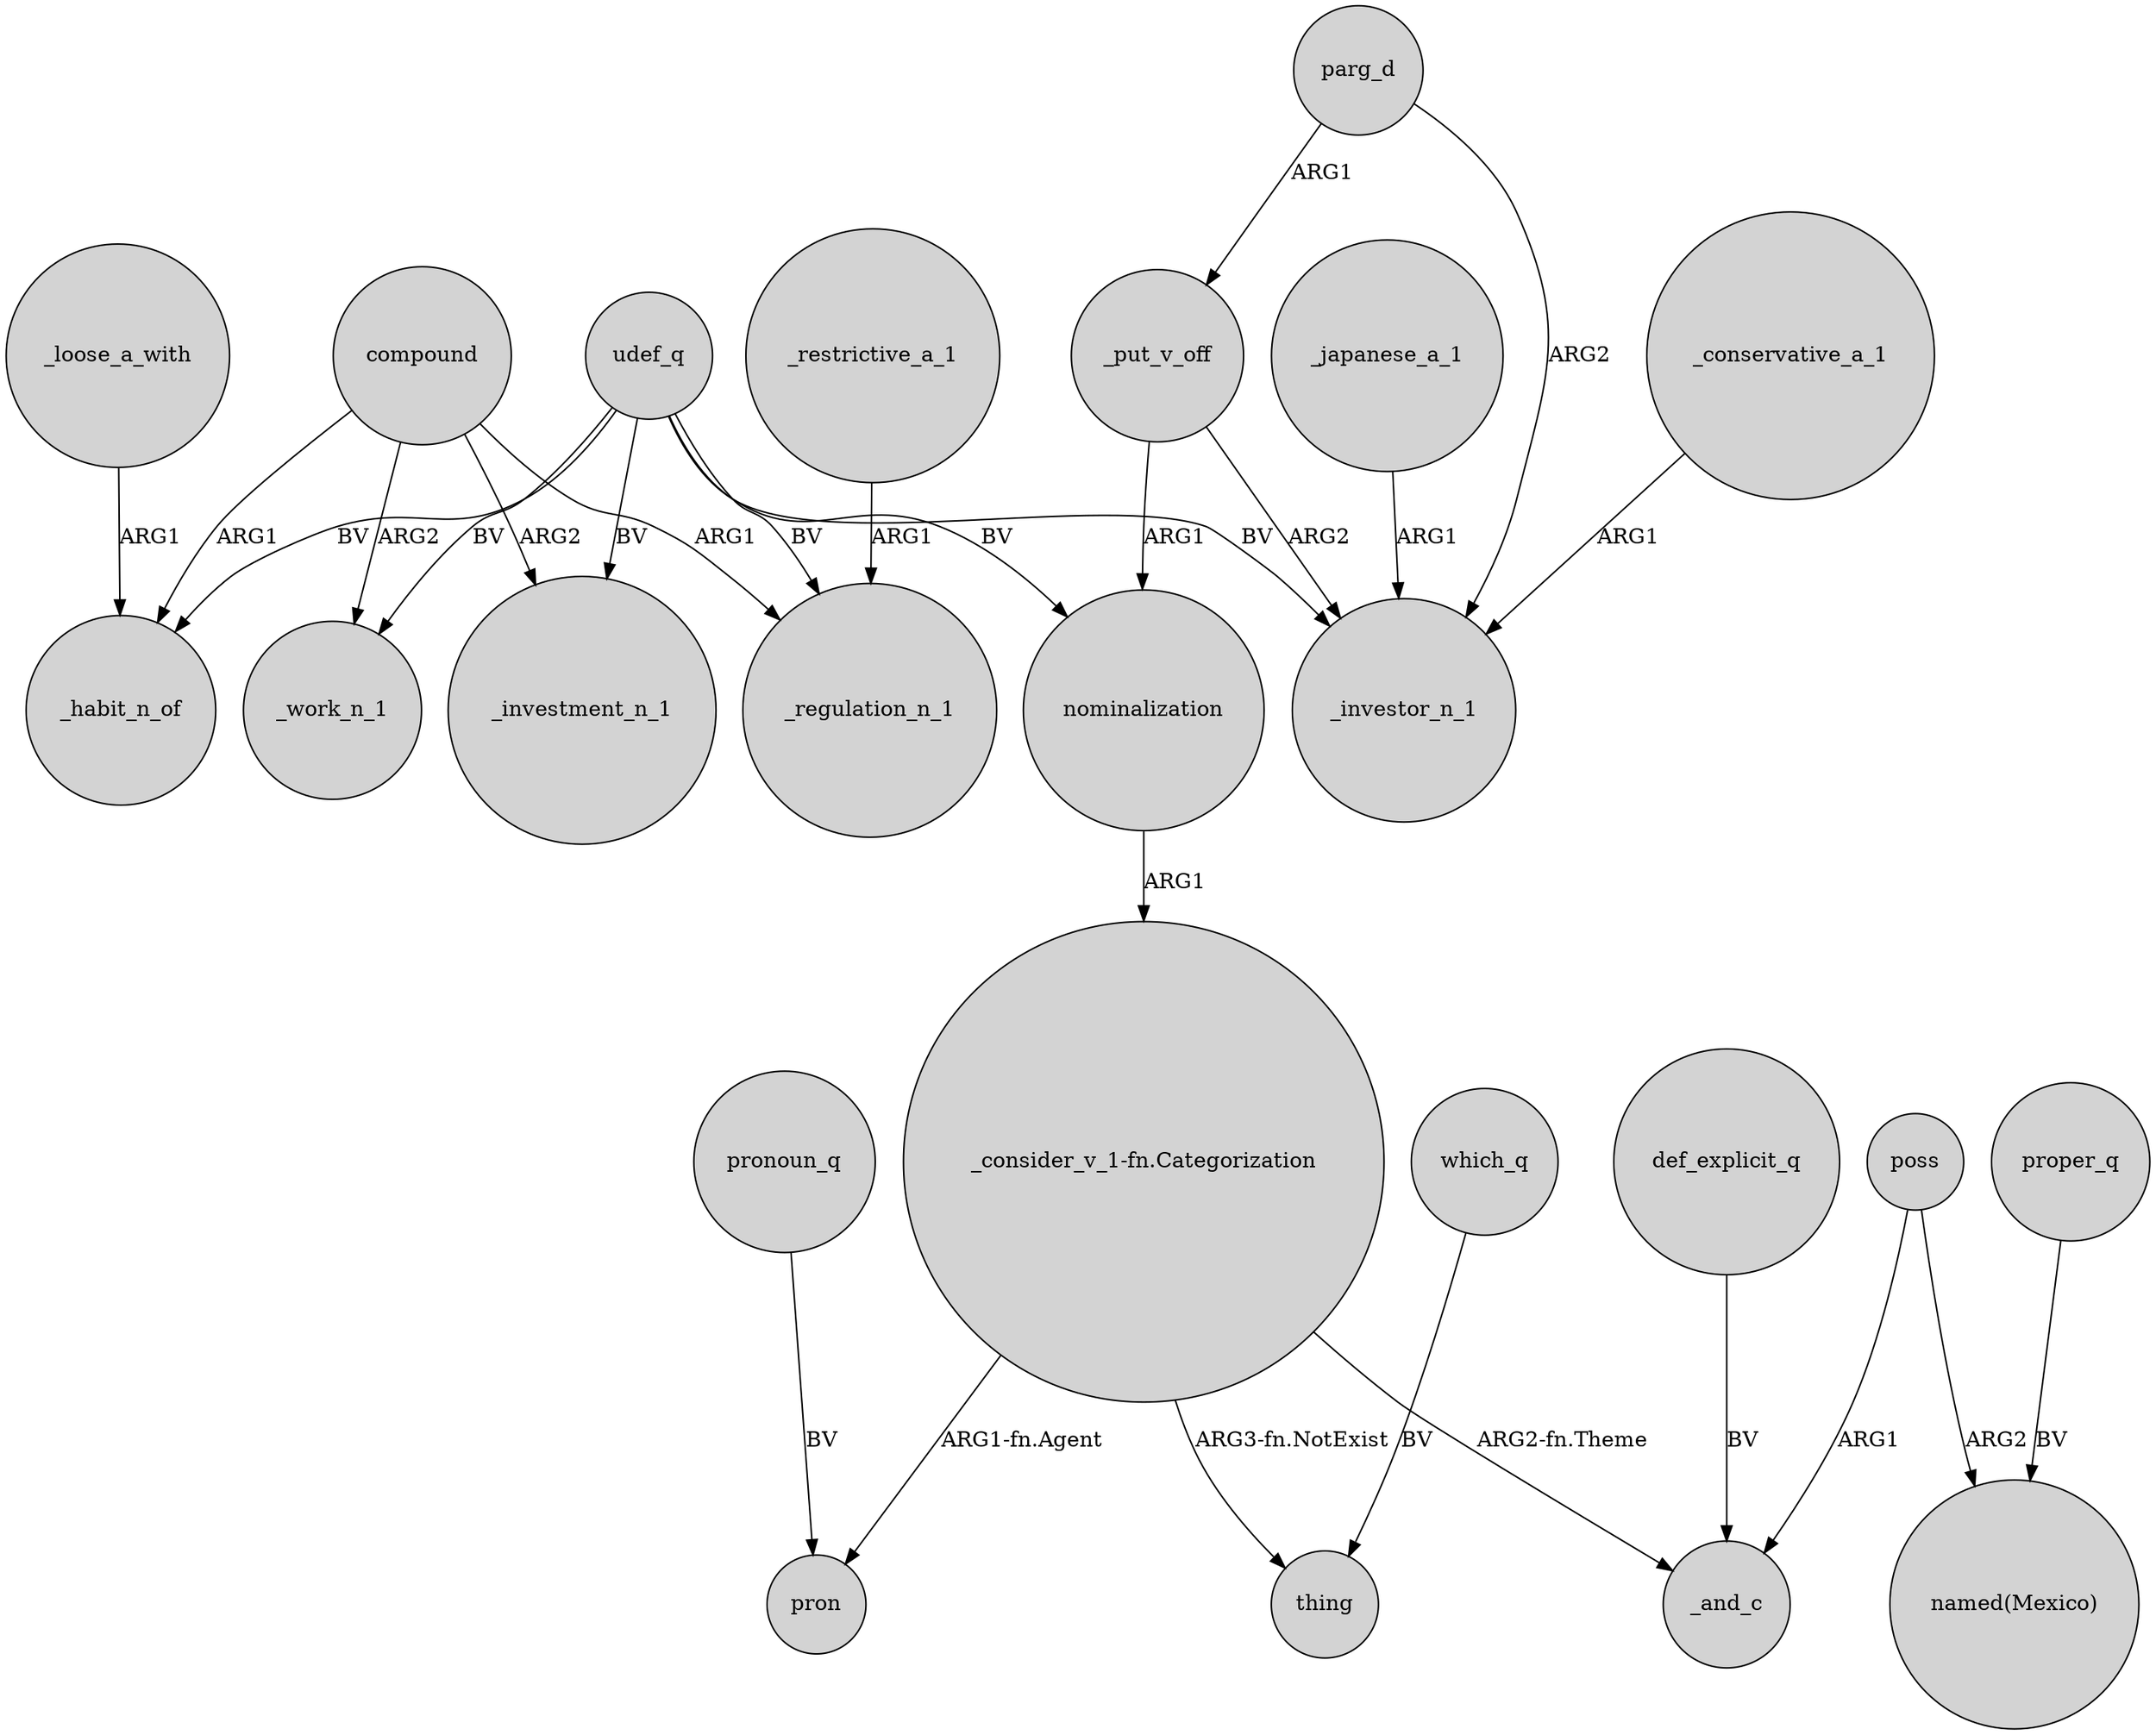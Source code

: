 digraph {
	node [shape=circle style=filled]
	udef_q -> _habit_n_of [label=BV]
	"_consider_v_1-fn.Categorization" -> pron [label="ARG1-fn.Agent"]
	_japanese_a_1 -> _investor_n_1 [label=ARG1]
	parg_d -> _investor_n_1 [label=ARG2]
	udef_q -> _investor_n_1 [label=BV]
	poss -> _and_c [label=ARG1]
	def_explicit_q -> _and_c [label=BV]
	_loose_a_with -> _habit_n_of [label=ARG1]
	compound -> _work_n_1 [label=ARG2]
	compound -> _investment_n_1 [label=ARG2]
	nominalization -> "_consider_v_1-fn.Categorization" [label=ARG1]
	compound -> _habit_n_of [label=ARG1]
	"_consider_v_1-fn.Categorization" -> thing [label="ARG3-fn.NotExist"]
	proper_q -> "named(Mexico)" [label=BV]
	pronoun_q -> pron [label=BV]
	_conservative_a_1 -> _investor_n_1 [label=ARG1]
	poss -> "named(Mexico)" [label=ARG2]
	_restrictive_a_1 -> _regulation_n_1 [label=ARG1]
	_put_v_off -> nominalization [label=ARG1]
	parg_d -> _put_v_off [label=ARG1]
	udef_q -> nominalization [label=BV]
	compound -> _regulation_n_1 [label=ARG1]
	udef_q -> _investment_n_1 [label=BV]
	udef_q -> _regulation_n_1 [label=BV]
	_put_v_off -> _investor_n_1 [label=ARG2]
	"_consider_v_1-fn.Categorization" -> _and_c [label="ARG2-fn.Theme"]
	which_q -> thing [label=BV]
	udef_q -> _work_n_1 [label=BV]
}
